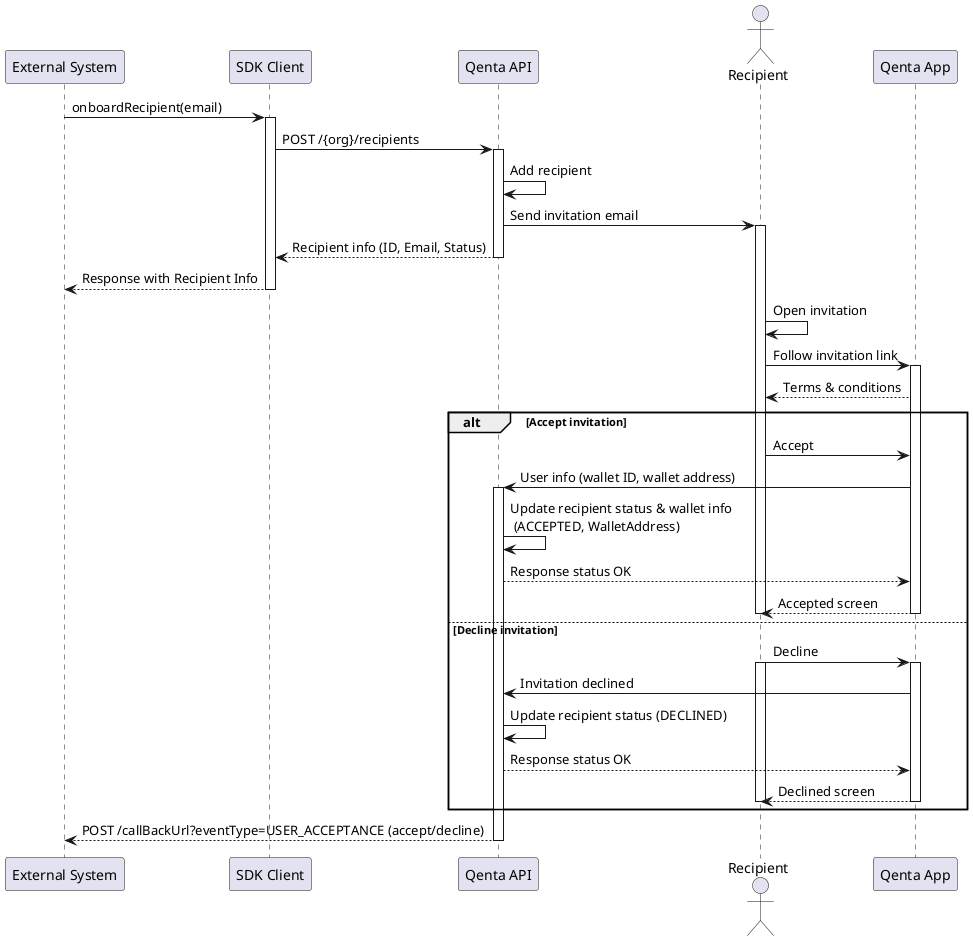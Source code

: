@startuml
participant "External System" as Application
participant "SDK Client" as SdkClient
participant "Qenta API" as Qenta
actor "Recipient" as Recipient
participant "Qenta App" as QentaApp

Application -> SdkClient: onboardRecipient(email)
activate SdkClient

SdkClient -> Qenta: POST /{org}/recipients
activate Qenta

Qenta -> Qenta: Add recipient
Qenta -> Recipient: Send invitation email
activate Recipient

Qenta --> SdkClient: Recipient info (ID, Email, Status)
deactivate Qenta

SdkClient --> Application: Response with Recipient Info
deactivate SdkClient

Recipient -> Recipient: Open invitation
Recipient -> QentaApp: Follow invitation link
activate QentaApp
QentaApp --> Recipient: Terms & conditions
alt Accept invitation

Recipient -> QentaApp: Accept
QentaApp -> Qenta: User info (wallet ID, wallet address)
activate Qenta
Qenta -> Qenta: Update recipient status & wallet info  \n (ACCEPTED, WalletAddress)
Qenta --> QentaApp: Response status OK

QentaApp --> Recipient: Accepted screen
deactivate Recipient
deactivate QentaApp

else Decline invitation
Recipient -> QentaApp: Decline
activate Recipient
activate QentaApp
QentaApp -> Qenta: Invitation declined

Qenta -> Qenta: Update recipient status (DECLINED)
Qenta --> QentaApp: Response status OK

QentaApp --> Recipient: Declined screen
deactivate Recipient
deactivate QentaApp

end

Qenta --> Application: POST /callBackUrl?eventType=USER_ACCEPTANCE (accept/decline)
deactivate Qenta

@enduml

